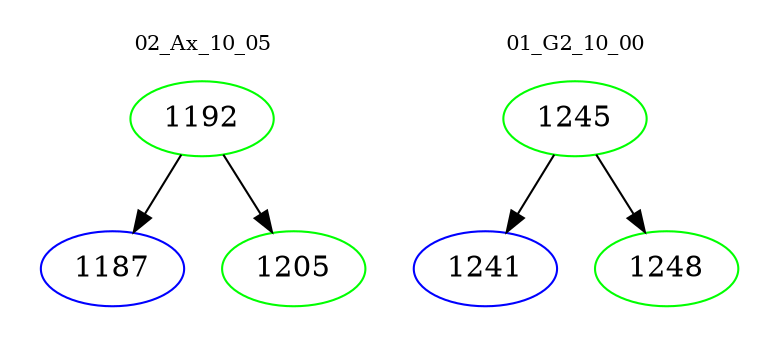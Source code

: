 digraph{
subgraph cluster_0 {
color = white
label = "02_Ax_10_05";
fontsize=10;
T0_1192 [label="1192", color="green"]
T0_1192 -> T0_1187 [color="black"]
T0_1187 [label="1187", color="blue"]
T0_1192 -> T0_1205 [color="black"]
T0_1205 [label="1205", color="green"]
}
subgraph cluster_1 {
color = white
label = "01_G2_10_00";
fontsize=10;
T1_1245 [label="1245", color="green"]
T1_1245 -> T1_1241 [color="black"]
T1_1241 [label="1241", color="blue"]
T1_1245 -> T1_1248 [color="black"]
T1_1248 [label="1248", color="green"]
}
}
